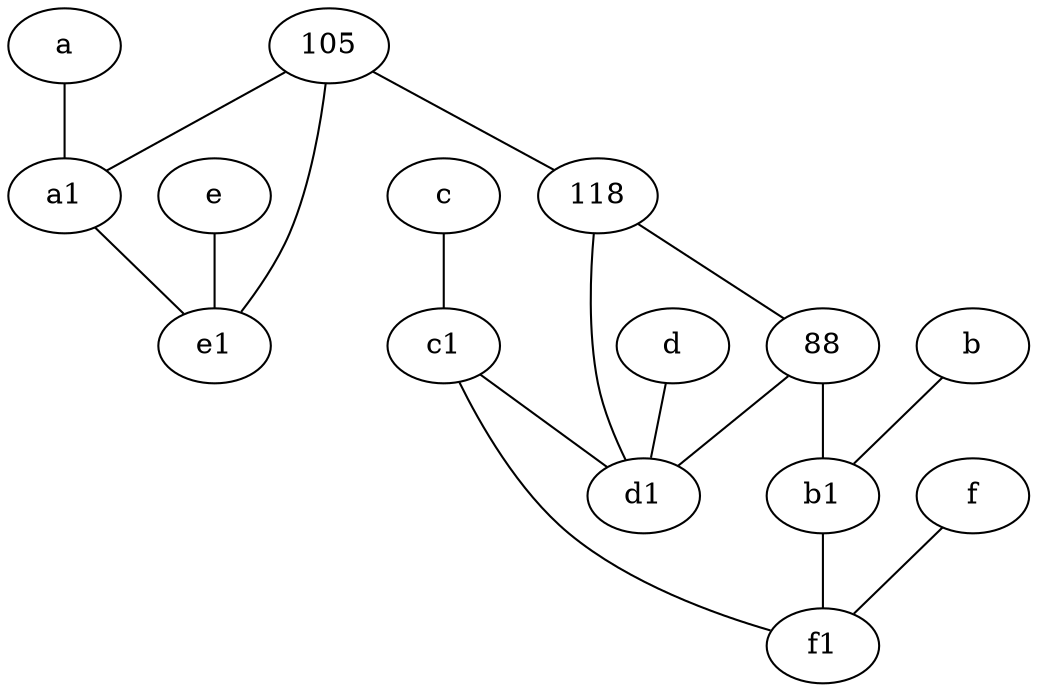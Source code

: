 graph {
	node [labelfontsize=50]
	118 [labelfontsize=50]
	f1 [labelfontsize=50 pos="3,8!"]
	b [labelfontsize=50 pos="10,4!"]
	e [labelfontsize=50 pos="7,9!"]
	e1 [labelfontsize=50 pos="7,7!"]
	d1 [labelfontsize=50 pos="3,5!"]
	a1 [labelfontsize=50 pos="8,3!"]
	c [labelfontsize=50 pos="4.5,2!"]
	c1 [labelfontsize=50 pos="4.5,3!"]
	a [labelfontsize=50 pos="8,2!"]
	f [labelfontsize=50 pos="3,9!"]
	88 [labelfontsize=50]
	d [labelfontsize=50 pos="2,5!"]
	105 [labelfontsize=50]
	b1 [labelfontsize=50 pos="9,4!"]
	b -- b1
	b1 -- f1
	118 -- d1
	e -- e1
	f -- f1
	88 -- d1
	105 -- a1
	c -- c1
	a1 -- e1
	a -- a1
	105 -- 118
	c1 -- d1
	88 -- b1
	c1 -- f1
	118 -- 88
	d -- d1
	105 -- e1
}
